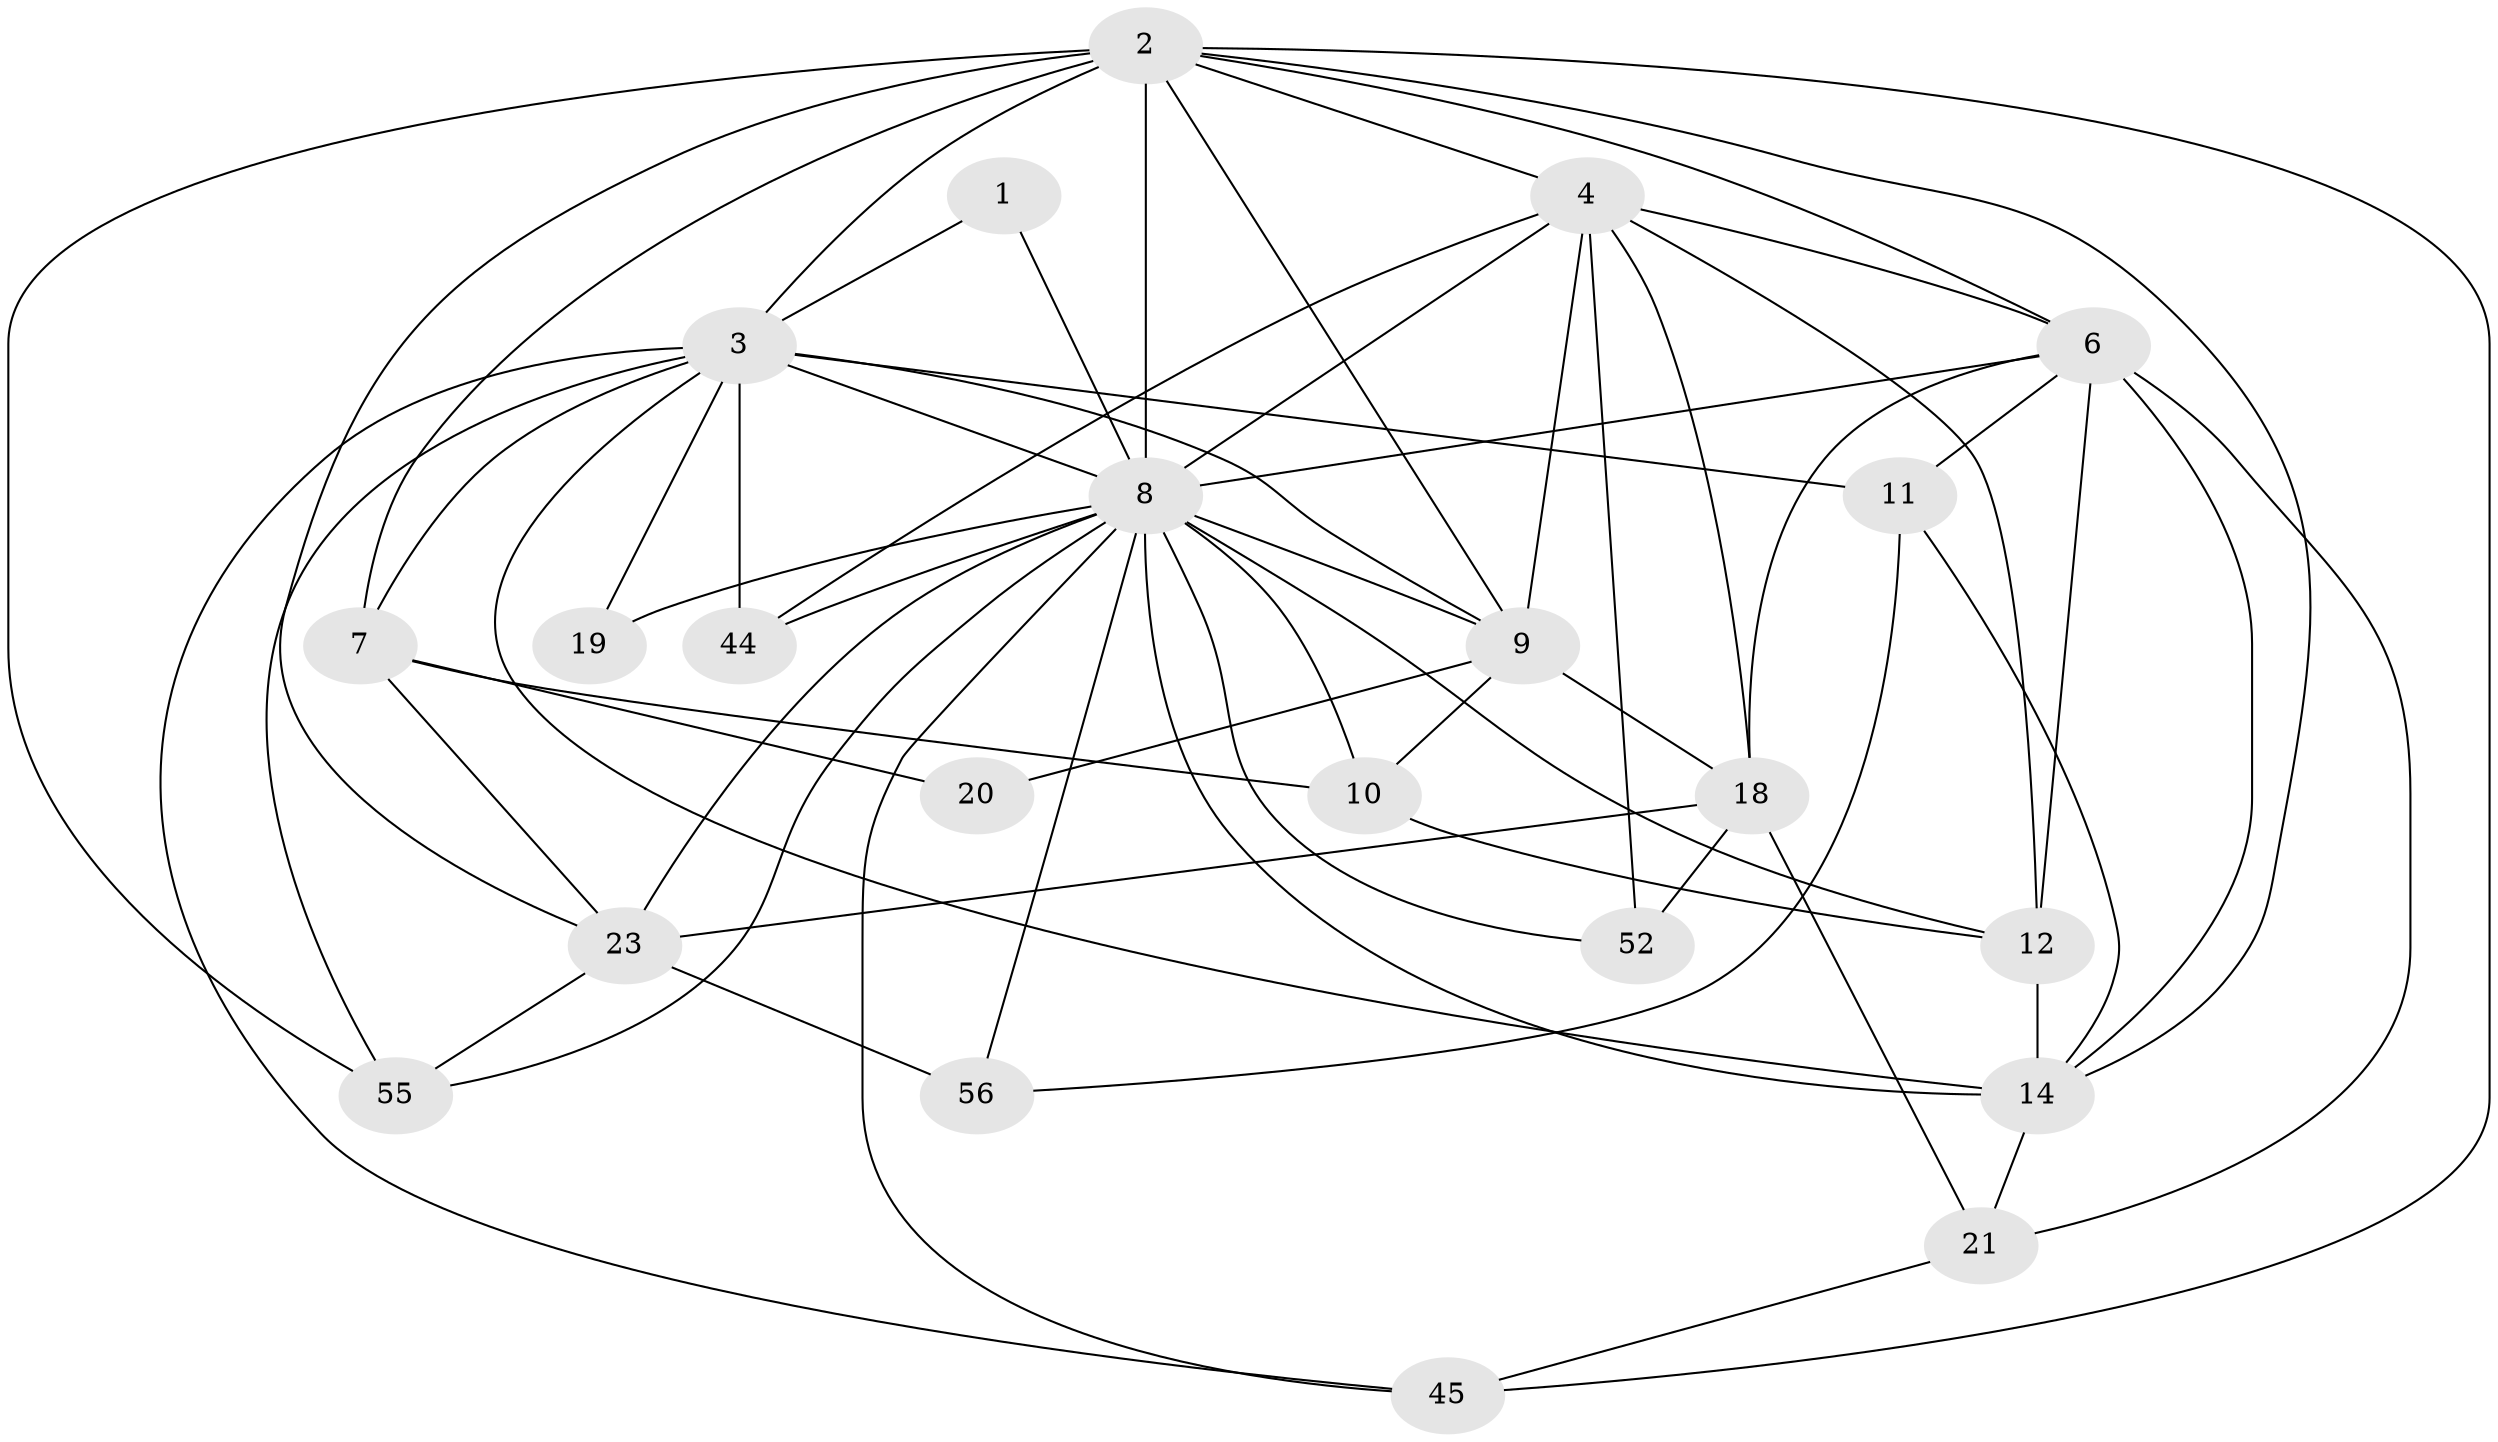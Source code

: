 // original degree distribution, {2: 0.19642857142857142, 4: 0.32142857142857145, 6: 0.14285714285714285, 7: 0.03571428571428571, 5: 0.10714285714285714, 3: 0.17857142857142858, 8: 0.017857142857142856}
// Generated by graph-tools (version 1.1) at 2025/18/03/04/25 18:18:50]
// undirected, 22 vertices, 62 edges
graph export_dot {
graph [start="1"]
  node [color=gray90,style=filled];
  1;
  2 [super="+13+46+32"];
  3 [super="+42+5+17+15"];
  4 [super="+54+27"];
  6 [super="+25+50"];
  7 [super="+53"];
  8 [super="+40+22"];
  9 [super="+16+34+26"];
  10;
  11;
  12 [super="+49"];
  14 [super="+24+35+33"];
  18 [super="+29"];
  19;
  20 [super="+36"];
  21 [super="+28"];
  23 [super="+41"];
  44;
  45;
  52;
  55;
  56;
  1 -- 8;
  1 -- 3;
  2 -- 6;
  2 -- 23;
  2 -- 45;
  2 -- 8;
  2 -- 7 [weight=2];
  2 -- 3 [weight=2];
  2 -- 55;
  2 -- 9 [weight=2];
  2 -- 14;
  2 -- 4;
  3 -- 19;
  3 -- 11;
  3 -- 44;
  3 -- 45;
  3 -- 14 [weight=2];
  3 -- 8;
  3 -- 9 [weight=2];
  3 -- 55;
  3 -- 7 [weight=2];
  4 -- 44;
  4 -- 12;
  4 -- 6;
  4 -- 18;
  4 -- 52;
  4 -- 8;
  4 -- 9;
  6 -- 11;
  6 -- 18 [weight=2];
  6 -- 21;
  6 -- 12 [weight=2];
  6 -- 14;
  6 -- 8;
  7 -- 10;
  7 -- 20 [weight=3];
  7 -- 23;
  8 -- 10;
  8 -- 52;
  8 -- 19;
  8 -- 55;
  8 -- 12;
  8 -- 44;
  8 -- 45;
  8 -- 23;
  8 -- 56;
  8 -- 9;
  8 -- 14 [weight=2];
  9 -- 20 [weight=2];
  9 -- 18;
  9 -- 10;
  10 -- 12;
  11 -- 56;
  11 -- 14;
  12 -- 14;
  14 -- 21;
  18 -- 52;
  18 -- 21;
  18 -- 23;
  21 -- 45;
  23 -- 56 [weight=2];
  23 -- 55;
}
